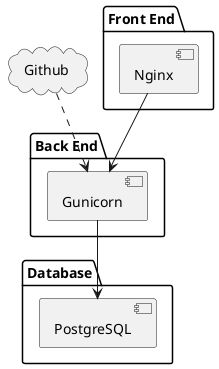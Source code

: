 @startuml

cloud Github

package "Front End" {
  [Nginx]
}

package "Back End" {
  Nginx --> [Gunicorn]
}

package "Database" { 
Gunicorn --> [PostgreSQL]
}

Github ..> Gunicorn

@enduml